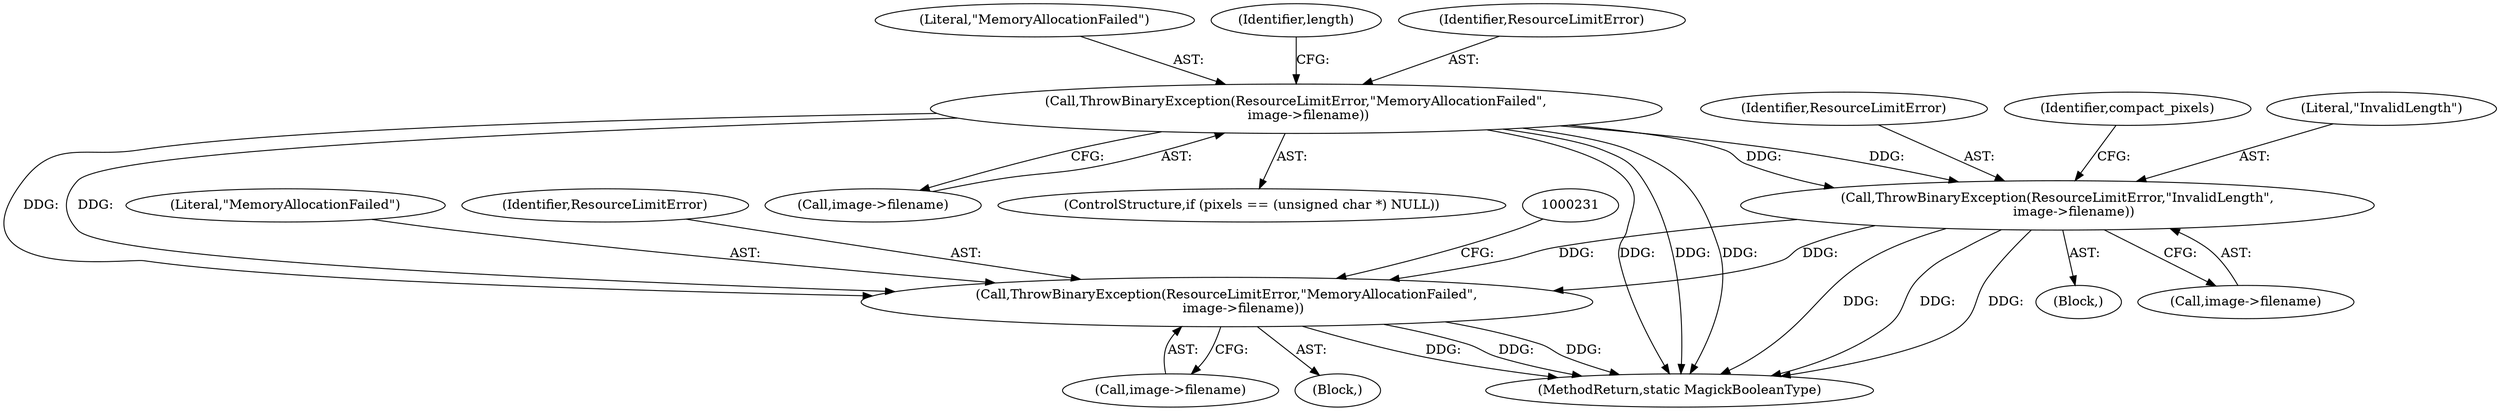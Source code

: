 digraph "1_ImageMagick_d4ec73f866a7c42a2e7f301fcd696e5cb7a7d3ab_0@del" {
"1000196" [label="(Call,ThrowBinaryException(ResourceLimitError,\"InvalidLength\",\n        image->filename))"];
"1000146" [label="(Call,ThrowBinaryException(ResourceLimitError,\"MemoryAllocationFailed\",\n      image->filename))"];
"1000224" [label="(Call,ThrowBinaryException(ResourceLimitError,\"MemoryAllocationFailed\",\n        image->filename))"];
"1000226" [label="(Literal,\"MemoryAllocationFailed\")"];
"1000197" [label="(Identifier,ResourceLimitError)"];
"1000339" [label="(MethodReturn,static MagickBooleanType)"];
"1000149" [label="(Call,image->filename)"];
"1000148" [label="(Literal,\"MemoryAllocationFailed\")"];
"1000227" [label="(Call,image->filename)"];
"1000225" [label="(Identifier,ResourceLimitError)"];
"1000153" [label="(Identifier,length)"];
"1000189" [label="(Block,)"];
"1000203" [label="(Identifier,compact_pixels)"];
"1000146" [label="(Call,ThrowBinaryException(ResourceLimitError,\"MemoryAllocationFailed\",\n      image->filename))"];
"1000199" [label="(Call,image->filename)"];
"1000198" [label="(Literal,\"InvalidLength\")"];
"1000217" [label="(Block,)"];
"1000196" [label="(Call,ThrowBinaryException(ResourceLimitError,\"InvalidLength\",\n        image->filename))"];
"1000224" [label="(Call,ThrowBinaryException(ResourceLimitError,\"MemoryAllocationFailed\",\n        image->filename))"];
"1000140" [label="(ControlStructure,if (pixels == (unsigned char *) NULL))"];
"1000147" [label="(Identifier,ResourceLimitError)"];
"1000196" -> "1000189"  [label="AST: "];
"1000196" -> "1000199"  [label="CFG: "];
"1000197" -> "1000196"  [label="AST: "];
"1000198" -> "1000196"  [label="AST: "];
"1000199" -> "1000196"  [label="AST: "];
"1000203" -> "1000196"  [label="CFG: "];
"1000196" -> "1000339"  [label="DDG: "];
"1000196" -> "1000339"  [label="DDG: "];
"1000196" -> "1000339"  [label="DDG: "];
"1000146" -> "1000196"  [label="DDG: "];
"1000146" -> "1000196"  [label="DDG: "];
"1000196" -> "1000224"  [label="DDG: "];
"1000196" -> "1000224"  [label="DDG: "];
"1000146" -> "1000140"  [label="AST: "];
"1000146" -> "1000149"  [label="CFG: "];
"1000147" -> "1000146"  [label="AST: "];
"1000148" -> "1000146"  [label="AST: "];
"1000149" -> "1000146"  [label="AST: "];
"1000153" -> "1000146"  [label="CFG: "];
"1000146" -> "1000339"  [label="DDG: "];
"1000146" -> "1000339"  [label="DDG: "];
"1000146" -> "1000339"  [label="DDG: "];
"1000146" -> "1000224"  [label="DDG: "];
"1000146" -> "1000224"  [label="DDG: "];
"1000224" -> "1000217"  [label="AST: "];
"1000224" -> "1000227"  [label="CFG: "];
"1000225" -> "1000224"  [label="AST: "];
"1000226" -> "1000224"  [label="AST: "];
"1000227" -> "1000224"  [label="AST: "];
"1000231" -> "1000224"  [label="CFG: "];
"1000224" -> "1000339"  [label="DDG: "];
"1000224" -> "1000339"  [label="DDG: "];
"1000224" -> "1000339"  [label="DDG: "];
}
